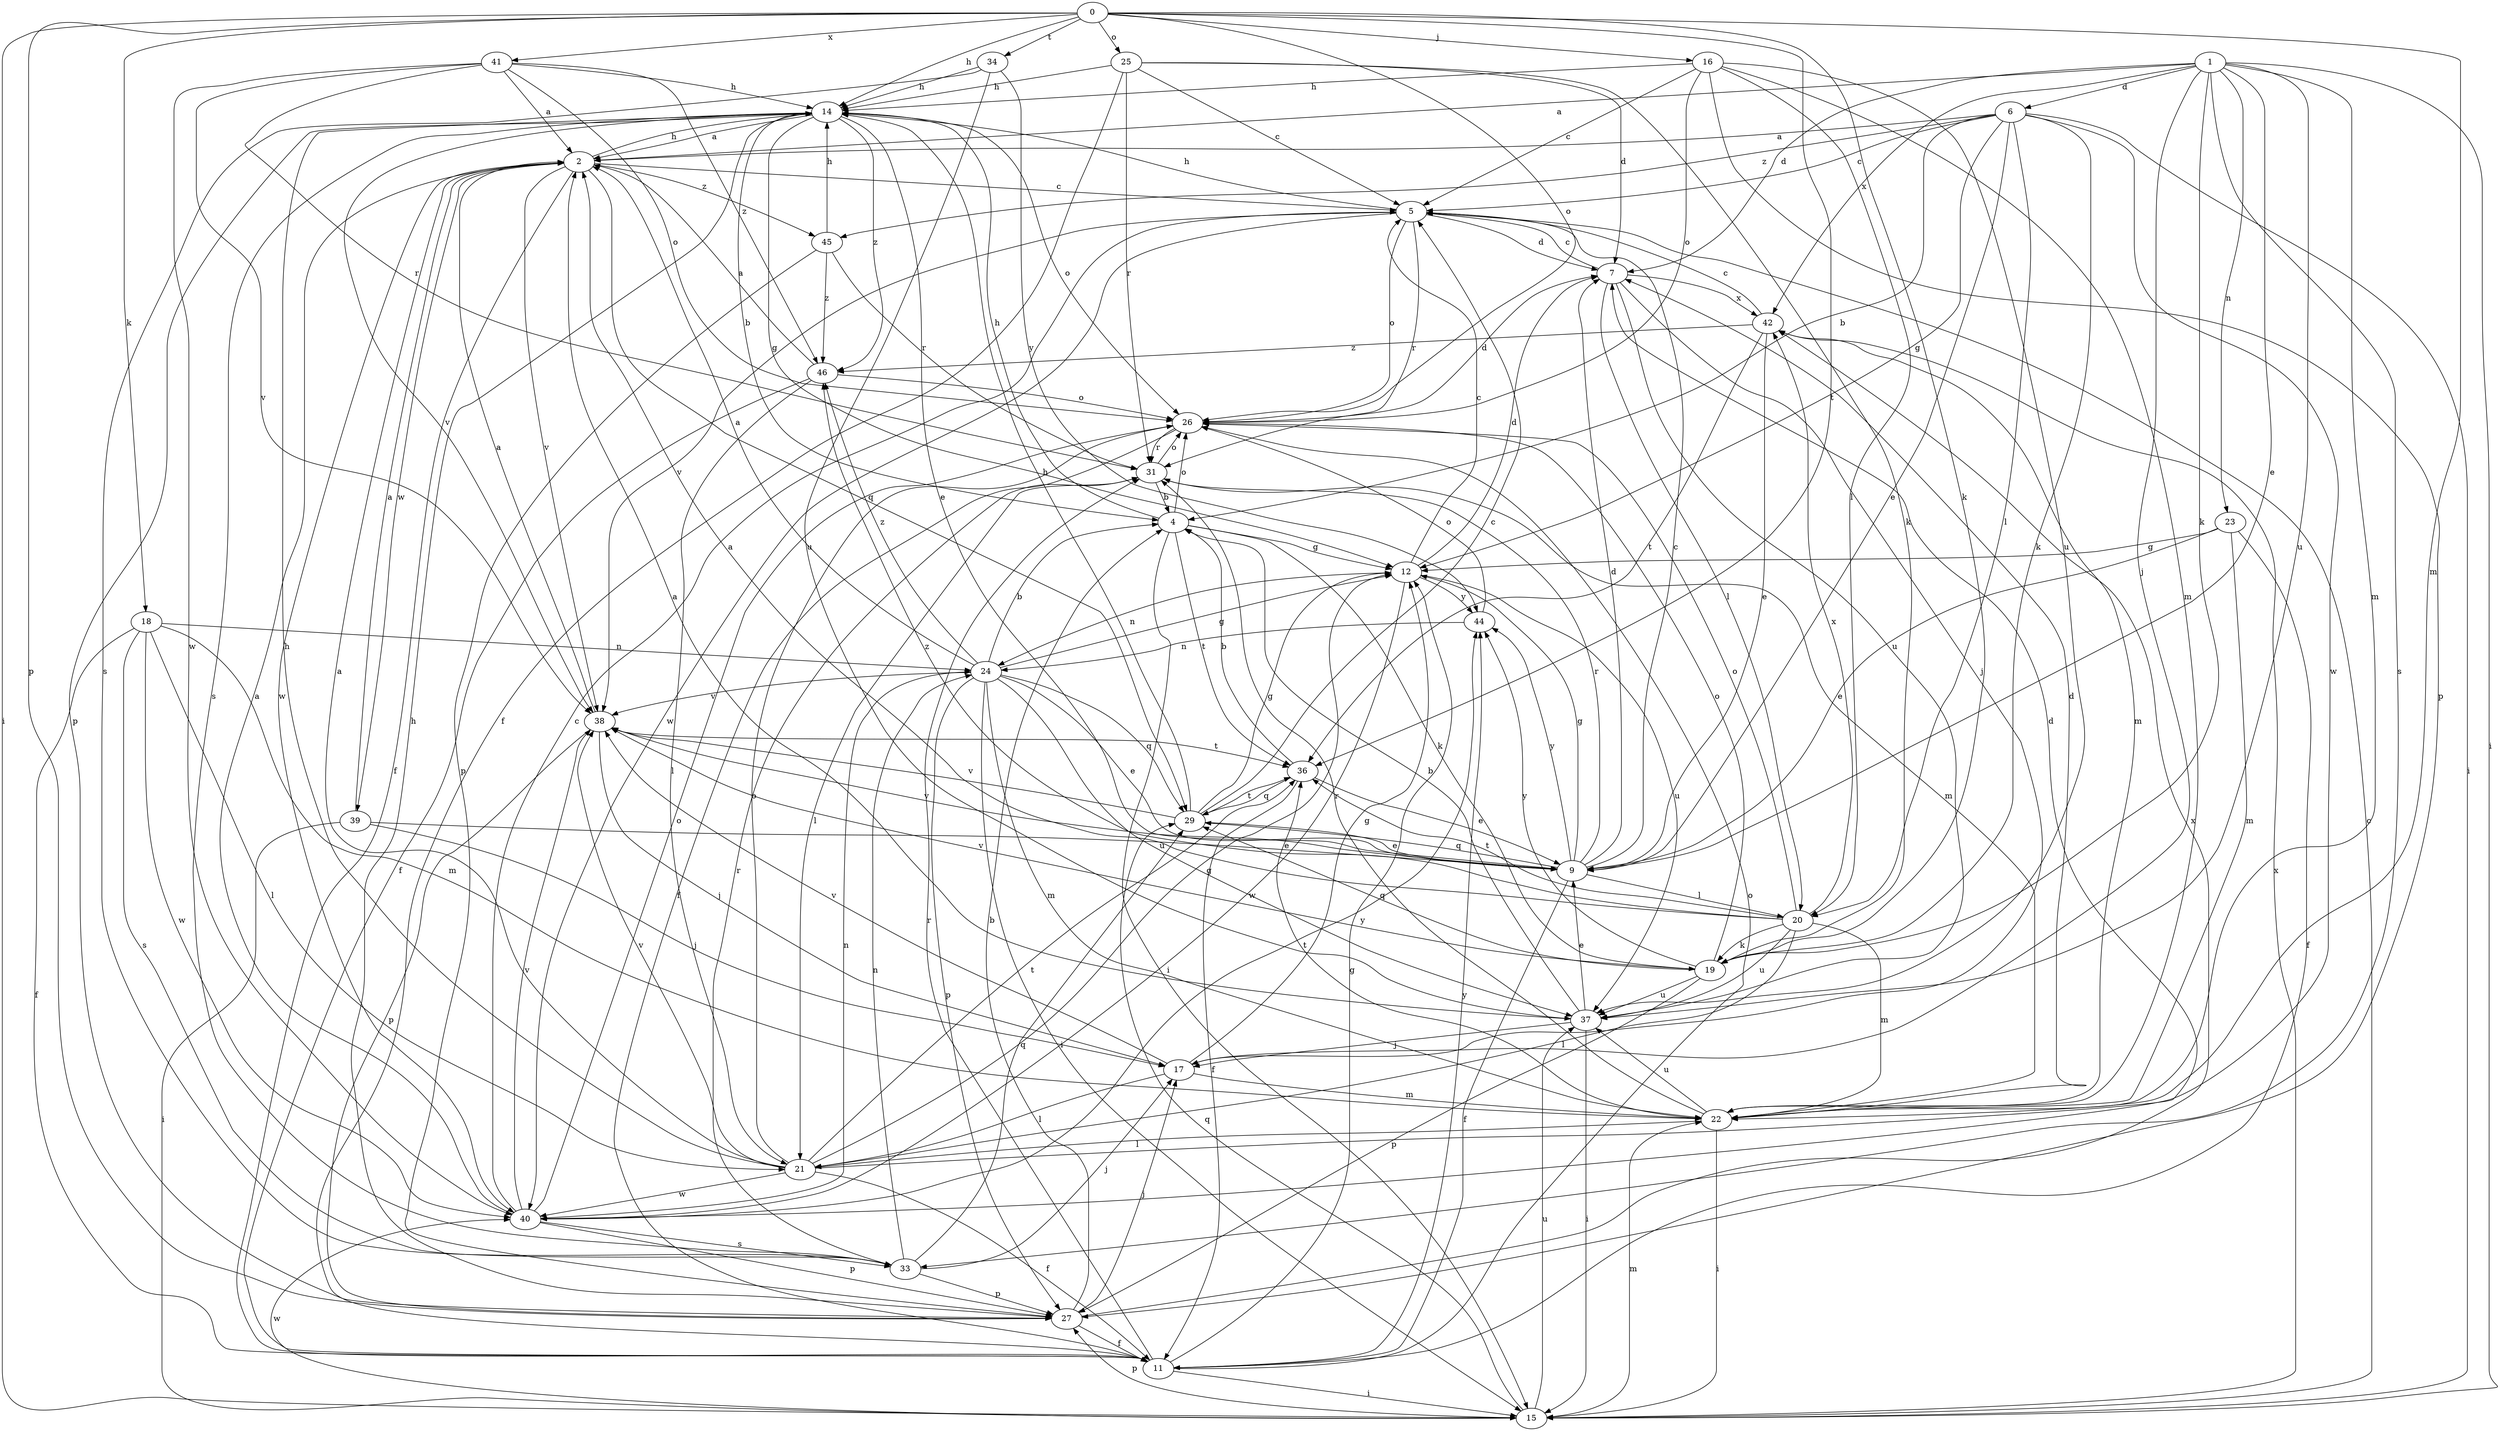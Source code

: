 strict digraph  {
0;
1;
2;
4;
5;
6;
7;
9;
11;
12;
14;
15;
16;
17;
18;
19;
20;
21;
22;
23;
24;
25;
26;
27;
29;
31;
33;
34;
36;
37;
38;
39;
40;
41;
42;
44;
45;
46;
0 -> 14  [label=h];
0 -> 15  [label=i];
0 -> 16  [label=j];
0 -> 18  [label=k];
0 -> 19  [label=k];
0 -> 22  [label=m];
0 -> 25  [label=o];
0 -> 26  [label=o];
0 -> 27  [label=p];
0 -> 34  [label=t];
0 -> 36  [label=t];
0 -> 41  [label=x];
1 -> 2  [label=a];
1 -> 6  [label=d];
1 -> 7  [label=d];
1 -> 9  [label=e];
1 -> 15  [label=i];
1 -> 17  [label=j];
1 -> 19  [label=k];
1 -> 22  [label=m];
1 -> 23  [label=n];
1 -> 33  [label=s];
1 -> 37  [label=u];
1 -> 42  [label=x];
2 -> 5  [label=c];
2 -> 11  [label=f];
2 -> 14  [label=h];
2 -> 29  [label=q];
2 -> 38  [label=v];
2 -> 39  [label=w];
2 -> 40  [label=w];
2 -> 45  [label=z];
4 -> 12  [label=g];
4 -> 14  [label=h];
4 -> 15  [label=i];
4 -> 19  [label=k];
4 -> 26  [label=o];
4 -> 36  [label=t];
5 -> 7  [label=d];
5 -> 14  [label=h];
5 -> 26  [label=o];
5 -> 31  [label=r];
5 -> 38  [label=v];
5 -> 40  [label=w];
6 -> 2  [label=a];
6 -> 4  [label=b];
6 -> 5  [label=c];
6 -> 9  [label=e];
6 -> 12  [label=g];
6 -> 15  [label=i];
6 -> 19  [label=k];
6 -> 20  [label=l];
6 -> 40  [label=w];
6 -> 45  [label=z];
7 -> 5  [label=c];
7 -> 17  [label=j];
7 -> 20  [label=l];
7 -> 37  [label=u];
7 -> 42  [label=x];
9 -> 5  [label=c];
9 -> 7  [label=d];
9 -> 11  [label=f];
9 -> 12  [label=g];
9 -> 20  [label=l];
9 -> 29  [label=q];
9 -> 31  [label=r];
9 -> 38  [label=v];
9 -> 44  [label=y];
11 -> 12  [label=g];
11 -> 15  [label=i];
11 -> 26  [label=o];
11 -> 31  [label=r];
11 -> 44  [label=y];
12 -> 5  [label=c];
12 -> 7  [label=d];
12 -> 24  [label=n];
12 -> 37  [label=u];
12 -> 40  [label=w];
12 -> 44  [label=y];
14 -> 2  [label=a];
14 -> 4  [label=b];
14 -> 9  [label=e];
14 -> 12  [label=g];
14 -> 26  [label=o];
14 -> 27  [label=p];
14 -> 33  [label=s];
14 -> 38  [label=v];
14 -> 46  [label=z];
15 -> 5  [label=c];
15 -> 22  [label=m];
15 -> 27  [label=p];
15 -> 29  [label=q];
15 -> 37  [label=u];
15 -> 40  [label=w];
15 -> 42  [label=x];
16 -> 5  [label=c];
16 -> 14  [label=h];
16 -> 20  [label=l];
16 -> 22  [label=m];
16 -> 26  [label=o];
16 -> 27  [label=p];
16 -> 37  [label=u];
17 -> 12  [label=g];
17 -> 21  [label=l];
17 -> 22  [label=m];
17 -> 38  [label=v];
18 -> 11  [label=f];
18 -> 21  [label=l];
18 -> 22  [label=m];
18 -> 24  [label=n];
18 -> 33  [label=s];
18 -> 40  [label=w];
19 -> 26  [label=o];
19 -> 27  [label=p];
19 -> 29  [label=q];
19 -> 37  [label=u];
19 -> 38  [label=v];
19 -> 44  [label=y];
20 -> 2  [label=a];
20 -> 19  [label=k];
20 -> 21  [label=l];
20 -> 22  [label=m];
20 -> 26  [label=o];
20 -> 36  [label=t];
20 -> 37  [label=u];
20 -> 42  [label=x];
20 -> 46  [label=z];
21 -> 2  [label=a];
21 -> 7  [label=d];
21 -> 11  [label=f];
21 -> 12  [label=g];
21 -> 14  [label=h];
21 -> 26  [label=o];
21 -> 36  [label=t];
21 -> 38  [label=v];
21 -> 40  [label=w];
22 -> 7  [label=d];
22 -> 15  [label=i];
22 -> 21  [label=l];
22 -> 31  [label=r];
22 -> 36  [label=t];
22 -> 37  [label=u];
23 -> 9  [label=e];
23 -> 11  [label=f];
23 -> 12  [label=g];
23 -> 22  [label=m];
24 -> 2  [label=a];
24 -> 4  [label=b];
24 -> 9  [label=e];
24 -> 12  [label=g];
24 -> 15  [label=i];
24 -> 22  [label=m];
24 -> 27  [label=p];
24 -> 29  [label=q];
24 -> 37  [label=u];
24 -> 38  [label=v];
24 -> 46  [label=z];
25 -> 5  [label=c];
25 -> 7  [label=d];
25 -> 11  [label=f];
25 -> 14  [label=h];
25 -> 19  [label=k];
25 -> 31  [label=r];
26 -> 7  [label=d];
26 -> 11  [label=f];
26 -> 31  [label=r];
27 -> 4  [label=b];
27 -> 11  [label=f];
27 -> 14  [label=h];
27 -> 17  [label=j];
27 -> 42  [label=x];
29 -> 5  [label=c];
29 -> 9  [label=e];
29 -> 12  [label=g];
29 -> 14  [label=h];
29 -> 36  [label=t];
29 -> 38  [label=v];
31 -> 4  [label=b];
31 -> 21  [label=l];
31 -> 22  [label=m];
31 -> 26  [label=o];
33 -> 17  [label=j];
33 -> 24  [label=n];
33 -> 27  [label=p];
33 -> 29  [label=q];
33 -> 31  [label=r];
34 -> 14  [label=h];
34 -> 33  [label=s];
34 -> 37  [label=u];
34 -> 44  [label=y];
36 -> 4  [label=b];
36 -> 9  [label=e];
36 -> 11  [label=f];
36 -> 29  [label=q];
37 -> 2  [label=a];
37 -> 4  [label=b];
37 -> 9  [label=e];
37 -> 15  [label=i];
37 -> 17  [label=j];
38 -> 2  [label=a];
38 -> 17  [label=j];
38 -> 27  [label=p];
38 -> 36  [label=t];
39 -> 2  [label=a];
39 -> 9  [label=e];
39 -> 15  [label=i];
39 -> 17  [label=j];
40 -> 2  [label=a];
40 -> 5  [label=c];
40 -> 24  [label=n];
40 -> 26  [label=o];
40 -> 27  [label=p];
40 -> 33  [label=s];
40 -> 38  [label=v];
40 -> 44  [label=y];
41 -> 2  [label=a];
41 -> 14  [label=h];
41 -> 26  [label=o];
41 -> 31  [label=r];
41 -> 38  [label=v];
41 -> 40  [label=w];
41 -> 46  [label=z];
42 -> 5  [label=c];
42 -> 9  [label=e];
42 -> 22  [label=m];
42 -> 36  [label=t];
42 -> 46  [label=z];
44 -> 24  [label=n];
44 -> 26  [label=o];
45 -> 14  [label=h];
45 -> 27  [label=p];
45 -> 31  [label=r];
45 -> 46  [label=z];
46 -> 2  [label=a];
46 -> 11  [label=f];
46 -> 21  [label=l];
46 -> 26  [label=o];
}
